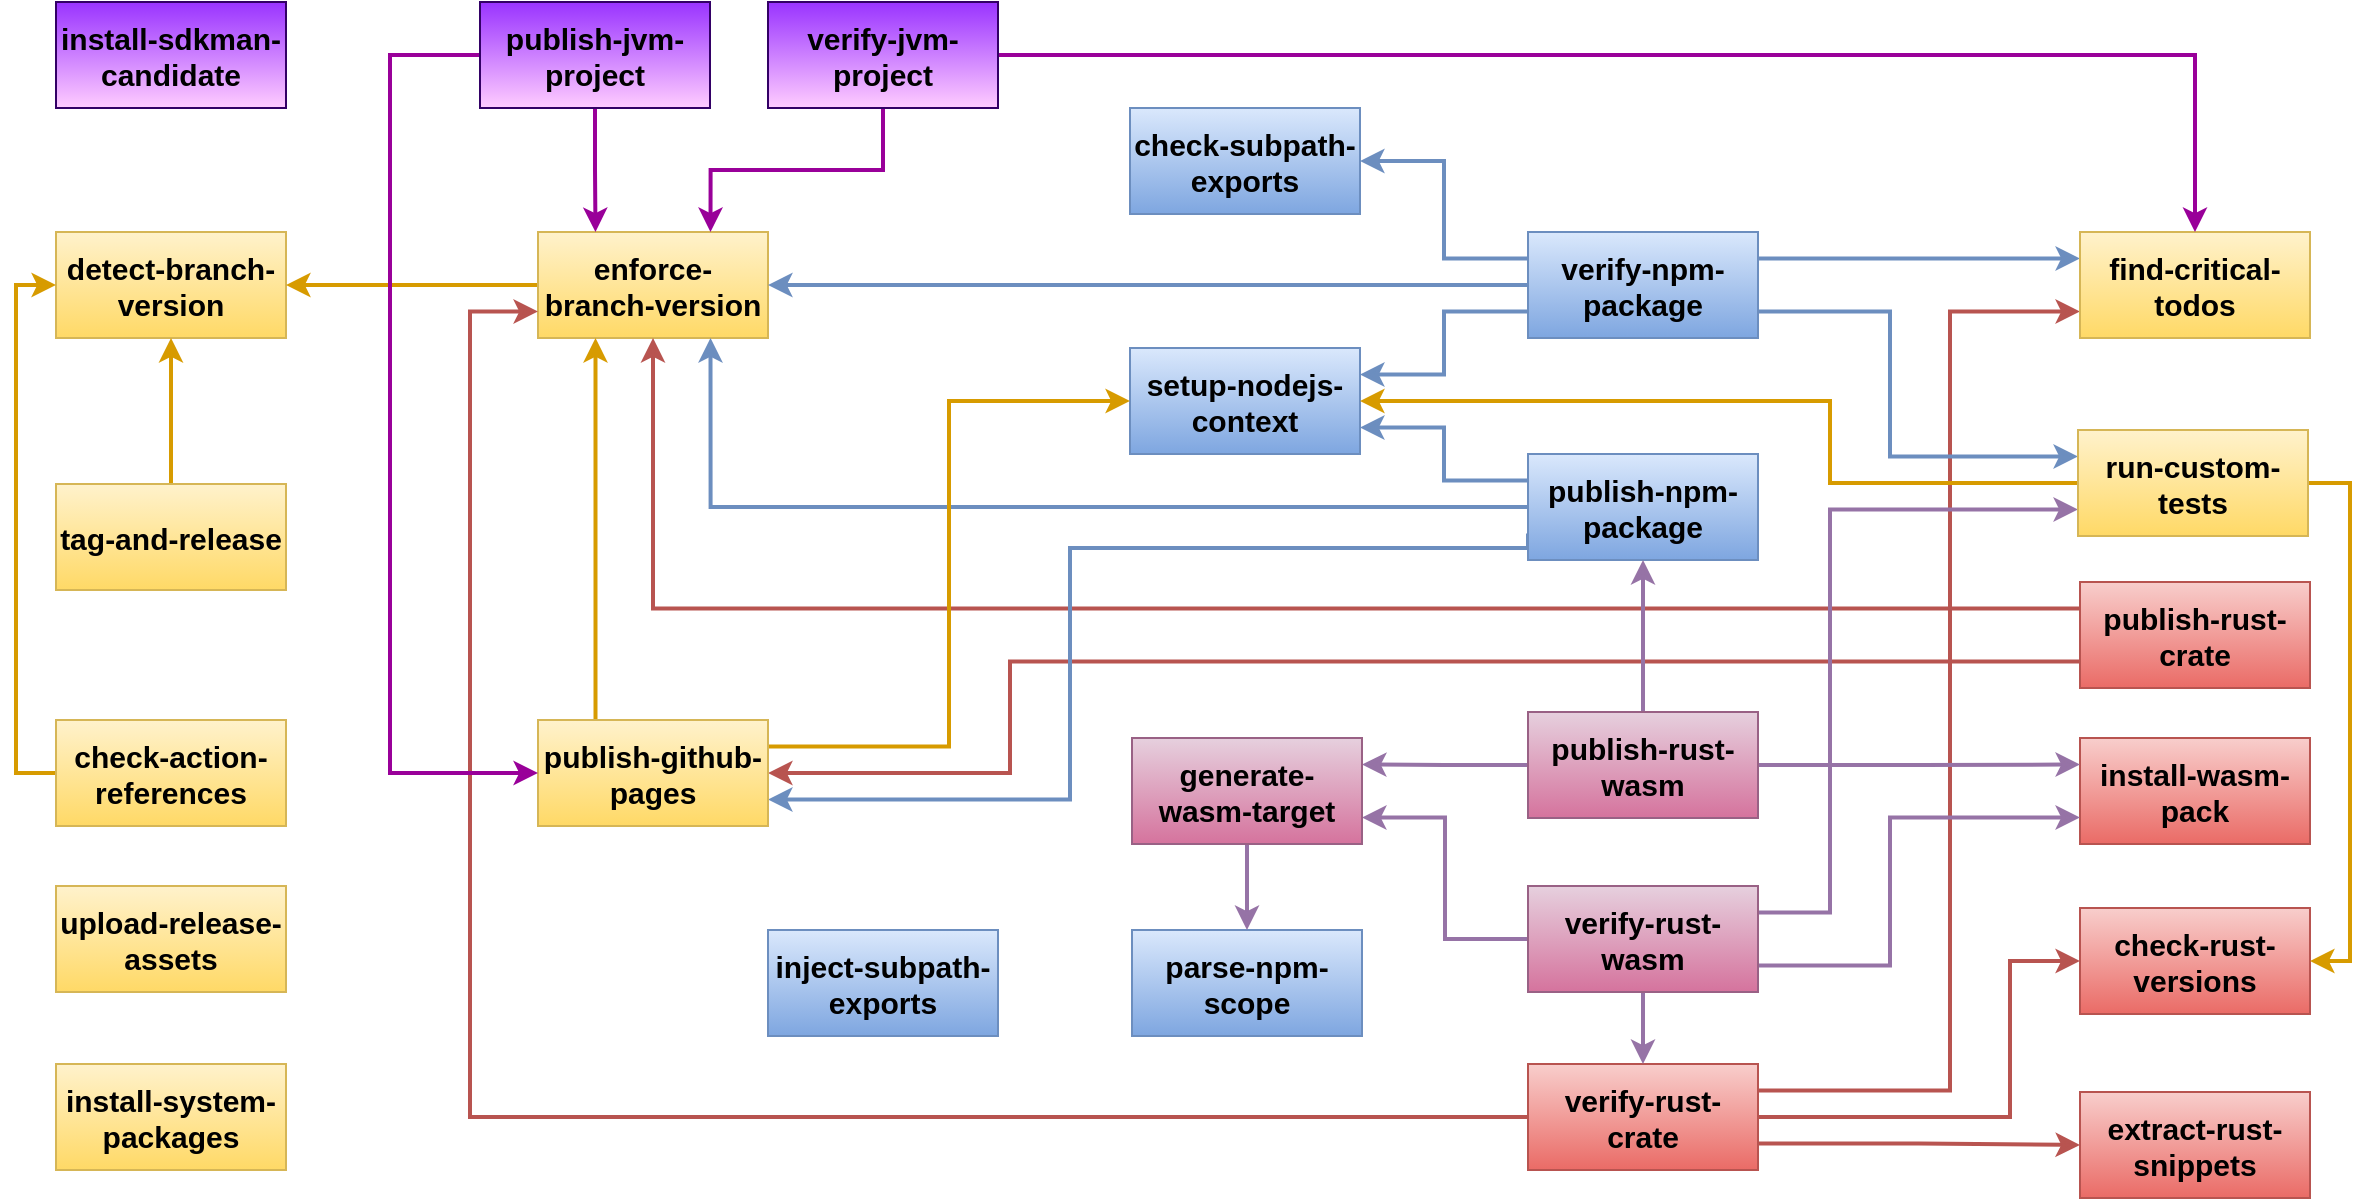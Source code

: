 <mxfile version="25.0.2">
  <diagram name="Page-1" id="WVEFT4MKlsdd_JEsjKgG">
    <mxGraphModel dx="1420" dy="801" grid="1" gridSize="10" guides="1" tooltips="1" connect="1" arrows="1" fold="1" page="1" pageScale="1" pageWidth="1280" pageHeight="640" math="0" shadow="0">
      <root>
        <mxCell id="0" />
        <mxCell id="1" parent="0" />
        <mxCell id="5F_uEz6Y_uifgk78bL69-2" value="&lt;font color=&quot;#000000&quot;&gt;install-wasm-pack&lt;/font&gt;" style="rounded=0;whiteSpace=wrap;html=1;fillColor=#f8cecc;gradientColor=#ea6b66;strokeColor=#b85450;fontSize=15;fontStyle=1" parent="1" vertex="1">
          <mxGeometry x="1088" y="390" width="115" height="53" as="geometry" />
        </mxCell>
        <mxCell id="5F_uEz6Y_uifgk78bL69-3" value="&lt;font color=&quot;#000000&quot;&gt;check-rust-versions&lt;/font&gt;" style="rounded=0;whiteSpace=wrap;html=1;fillColor=#f8cecc;gradientColor=#ea6b66;strokeColor=#b85450;fontSize=15;fontStyle=1" parent="1" vertex="1">
          <mxGeometry x="1088" y="475" width="115" height="53" as="geometry" />
        </mxCell>
        <mxCell id="5F_uEz6Y_uifgk78bL69-4" value="&lt;font color=&quot;#000000&quot;&gt;detect-branch-version&lt;/font&gt;" style="rounded=0;whiteSpace=wrap;html=1;fillColor=#fff2cc;gradientColor=#ffd966;strokeColor=#d6b656;fontSize=15;fontStyle=1" parent="1" vertex="1">
          <mxGeometry x="76" y="137" width="115" height="53" as="geometry" />
        </mxCell>
        <mxCell id="a6QC8FRM8AmWY3ovsu5E-1" style="edgeStyle=orthogonalEdgeStyle;rounded=0;orthogonalLoop=1;jettySize=auto;html=1;exitX=0;exitY=0.5;exitDx=0;exitDy=0;entryX=1;entryY=0.5;entryDx=0;entryDy=0;strokeColor=#D79B00;strokeWidth=2;" parent="1" source="5F_uEz6Y_uifgk78bL69-5" target="5F_uEz6Y_uifgk78bL69-4" edge="1">
          <mxGeometry relative="1" as="geometry" />
        </mxCell>
        <mxCell id="5F_uEz6Y_uifgk78bL69-5" value="&lt;font color=&quot;#000000&quot;&gt;enforce-branch-version&lt;/font&gt;" style="rounded=0;whiteSpace=wrap;html=1;fillColor=#fff2cc;gradientColor=#ffd966;strokeColor=#d6b656;fontSize=15;fontStyle=1" parent="1" vertex="1">
          <mxGeometry x="317" y="137" width="115" height="53" as="geometry" />
        </mxCell>
        <mxCell id="R0RN9PVhyACfvfY2AZyn-1" style="edgeStyle=orthogonalEdgeStyle;rounded=0;orthogonalLoop=1;jettySize=auto;html=1;exitX=0.5;exitY=0;exitDx=0;exitDy=0;entryX=0.5;entryY=1;entryDx=0;entryDy=0;fillColor=#ffcd28;gradientColor=#ffa500;strokeColor=#d79b00;strokeWidth=2;" parent="1" source="5F_uEz6Y_uifgk78bL69-8" target="5F_uEz6Y_uifgk78bL69-4" edge="1">
          <mxGeometry relative="1" as="geometry" />
        </mxCell>
        <mxCell id="5F_uEz6Y_uifgk78bL69-8" value="&lt;font color=&quot;#000000&quot;&gt;tag-and-release&lt;/font&gt;" style="rounded=0;whiteSpace=wrap;html=1;fillColor=#fff2cc;gradientColor=#ffd966;strokeColor=#d6b656;fontSize=15;fontStyle=1" parent="1" vertex="1">
          <mxGeometry x="76" y="263" width="115" height="53" as="geometry" />
        </mxCell>
        <mxCell id="dx_RJlRm_CpA8sqadSIW-3" style="edgeStyle=orthogonalEdgeStyle;rounded=0;orthogonalLoop=1;jettySize=auto;html=1;exitX=1;exitY=0.75;exitDx=0;exitDy=0;entryX=0;entryY=0.5;entryDx=0;entryDy=0;fillColor=#f8cecc;gradientColor=#ea6b66;strokeColor=#b85450;strokeWidth=2;" parent="1" source="5F_uEz6Y_uifgk78bL69-10" target="V_-eHLgGtdioPDiCoV3Y-1" edge="1">
          <mxGeometry relative="1" as="geometry" />
        </mxCell>
        <mxCell id="dx_RJlRm_CpA8sqadSIW-5" style="edgeStyle=orthogonalEdgeStyle;rounded=0;orthogonalLoop=1;jettySize=auto;html=1;exitX=1;exitY=0.25;exitDx=0;exitDy=0;entryX=0;entryY=0.75;entryDx=0;entryDy=0;fillColor=#f8cecc;gradientColor=#ea6b66;strokeColor=#b85450;strokeWidth=2;" parent="1" source="5F_uEz6Y_uifgk78bL69-10" target="-g0peTl4rt_80_YKgBvN-1" edge="1">
          <mxGeometry relative="1" as="geometry">
            <Array as="points">
              <mxPoint x="1023" y="566" />
              <mxPoint x="1023" y="177" />
            </Array>
          </mxGeometry>
        </mxCell>
        <mxCell id="dx_RJlRm_CpA8sqadSIW-6" style="edgeStyle=orthogonalEdgeStyle;rounded=0;orthogonalLoop=1;jettySize=auto;html=1;exitX=1;exitY=0.5;exitDx=0;exitDy=0;entryX=0;entryY=0.5;entryDx=0;entryDy=0;fillColor=#f8cecc;gradientColor=#ea6b66;strokeColor=#b85450;strokeWidth=2;" parent="1" source="5F_uEz6Y_uifgk78bL69-10" target="5F_uEz6Y_uifgk78bL69-3" edge="1">
          <mxGeometry relative="1" as="geometry">
            <Array as="points">
              <mxPoint x="1053" y="580" />
              <mxPoint x="1053" y="502" />
            </Array>
          </mxGeometry>
        </mxCell>
        <mxCell id="dx_RJlRm_CpA8sqadSIW-7" style="edgeStyle=orthogonalEdgeStyle;rounded=0;orthogonalLoop=1;jettySize=auto;html=1;exitX=0;exitY=0.5;exitDx=0;exitDy=0;entryX=0;entryY=0.75;entryDx=0;entryDy=0;fillColor=#f8cecc;gradientColor=#ea6b66;strokeColor=#b85450;strokeWidth=2;" parent="1" source="5F_uEz6Y_uifgk78bL69-10" target="5F_uEz6Y_uifgk78bL69-5" edge="1">
          <mxGeometry relative="1" as="geometry">
            <Array as="points">
              <mxPoint x="283" y="580" />
              <mxPoint x="283" y="177" />
            </Array>
          </mxGeometry>
        </mxCell>
        <mxCell id="5F_uEz6Y_uifgk78bL69-10" value="&lt;font&gt;&lt;span style=&quot;color: rgb(0, 0, 0);&quot;&gt;verify&lt;/span&gt;&lt;font color=&quot;#000000&quot;&gt;-rust-crate&lt;/font&gt;&lt;/font&gt;" style="rounded=0;whiteSpace=wrap;html=1;fillColor=#f8cecc;gradientColor=#ea6b66;strokeColor=#b85450;fontSize=15;fontStyle=1" parent="1" vertex="1">
          <mxGeometry x="812" y="553" width="115" height="53" as="geometry" />
        </mxCell>
        <mxCell id="3XO_MdoqbebSjalQx-rx-4" style="edgeStyle=orthogonalEdgeStyle;rounded=0;orthogonalLoop=1;jettySize=auto;html=1;exitX=0;exitY=0.75;exitDx=0;exitDy=0;fillColor=#f8cecc;gradientColor=#ea6b66;strokeColor=#b85450;entryX=1;entryY=0.5;entryDx=0;entryDy=0;strokeWidth=2;" parent="1" source="5F_uEz6Y_uifgk78bL69-13" target="zN0u8qD7GRG8sksmnXtg-4" edge="1">
          <mxGeometry relative="1" as="geometry">
            <mxPoint x="403" y="423" as="targetPoint" />
            <Array as="points">
              <mxPoint x="553" y="352" />
              <mxPoint x="553" y="408" />
            </Array>
          </mxGeometry>
        </mxCell>
        <mxCell id="QD4Ny_D2l933doFP6hPs-7" style="edgeStyle=orthogonalEdgeStyle;rounded=0;orthogonalLoop=1;jettySize=auto;html=1;entryX=0.5;entryY=1;entryDx=0;entryDy=0;exitX=0;exitY=0.25;exitDx=0;exitDy=0;fillColor=#f8cecc;strokeColor=#b85450;gradientColor=#ea6b66;strokeWidth=2;" parent="1" source="5F_uEz6Y_uifgk78bL69-13" target="5F_uEz6Y_uifgk78bL69-5" edge="1">
          <mxGeometry relative="1" as="geometry">
            <mxPoint x="1023" y="293" as="sourcePoint" />
          </mxGeometry>
        </mxCell>
        <mxCell id="5F_uEz6Y_uifgk78bL69-13" value="&lt;font color=&quot;#000000&quot;&gt;publish-rust-crate&lt;/font&gt;" style="rounded=0;whiteSpace=wrap;html=1;fillColor=#f8cecc;gradientColor=#ea6b66;strokeColor=#b85450;fontSize=15;fontStyle=1" parent="1" vertex="1">
          <mxGeometry x="1088" y="312" width="115" height="53" as="geometry" />
        </mxCell>
        <mxCell id="-AZoPFNOOsIVRlhCm3I_-2" style="edgeStyle=orthogonalEdgeStyle;rounded=0;orthogonalLoop=1;jettySize=auto;html=1;exitX=0;exitY=0.5;exitDx=0;exitDy=0;entryX=1;entryY=0.5;entryDx=0;entryDy=0;fillColor=#dae8fc;gradientColor=#7ea6e0;strokeColor=#6c8ebf;strokeWidth=2;" parent="1" source="5F_uEz6Y_uifgk78bL69-14" target="5F_uEz6Y_uifgk78bL69-5" edge="1">
          <mxGeometry relative="1" as="geometry" />
        </mxCell>
        <mxCell id="UHnSHOiMX1kK034ZznIQ-5" style="edgeStyle=orthogonalEdgeStyle;rounded=0;orthogonalLoop=1;jettySize=auto;html=1;exitX=0;exitY=0.25;exitDx=0;exitDy=0;entryX=1;entryY=0.5;entryDx=0;entryDy=0;fillColor=#dae8fc;gradientColor=#7ea6e0;strokeColor=#6c8ebf;strokeWidth=2;" parent="1" source="5F_uEz6Y_uifgk78bL69-14" target="UHnSHOiMX1kK034ZznIQ-4" edge="1">
          <mxGeometry relative="1" as="geometry" />
        </mxCell>
        <mxCell id="zN0u8qD7GRG8sksmnXtg-2" style="edgeStyle=orthogonalEdgeStyle;rounded=0;orthogonalLoop=1;jettySize=auto;html=1;exitX=0;exitY=0.75;exitDx=0;exitDy=0;entryX=1;entryY=0.25;entryDx=0;entryDy=0;fillColor=#dae8fc;gradientColor=#7ea6e0;strokeColor=#6c8ebf;strokeWidth=2;" parent="1" source="5F_uEz6Y_uifgk78bL69-14" target="zN0u8qD7GRG8sksmnXtg-1" edge="1">
          <mxGeometry relative="1" as="geometry" />
        </mxCell>
        <mxCell id="PkC4jkPcimBgI14Sbuu8-2" style="edgeStyle=orthogonalEdgeStyle;rounded=0;orthogonalLoop=1;jettySize=auto;html=1;exitX=1;exitY=0.25;exitDx=0;exitDy=0;entryX=0;entryY=0.25;entryDx=0;entryDy=0;fillColor=#dae8fc;gradientColor=#7ea6e0;strokeColor=#6c8ebf;strokeWidth=2;" parent="1" source="5F_uEz6Y_uifgk78bL69-14" target="-g0peTl4rt_80_YKgBvN-1" edge="1">
          <mxGeometry relative="1" as="geometry" />
        </mxCell>
        <mxCell id="PkC4jkPcimBgI14Sbuu8-3" style="edgeStyle=orthogonalEdgeStyle;rounded=0;orthogonalLoop=1;jettySize=auto;html=1;exitX=1;exitY=0.75;exitDx=0;exitDy=0;entryX=0;entryY=0.25;entryDx=0;entryDy=0;fillColor=#dae8fc;gradientColor=#7ea6e0;strokeColor=#6c8ebf;strokeWidth=2;" parent="1" source="5F_uEz6Y_uifgk78bL69-14" target="PkC4jkPcimBgI14Sbuu8-1" edge="1">
          <mxGeometry relative="1" as="geometry">
            <Array as="points">
              <mxPoint x="993" y="177" />
              <mxPoint x="993" y="249" />
            </Array>
          </mxGeometry>
        </mxCell>
        <mxCell id="5F_uEz6Y_uifgk78bL69-14" value="&lt;span style=&quot;color: rgb(0, 0, 0);&quot;&gt;verify&lt;/span&gt;&lt;font color=&quot;#000000&quot;&gt;-npm-package&lt;/font&gt;" style="rounded=0;whiteSpace=wrap;html=1;fillColor=#dae8fc;gradientColor=#7ea6e0;strokeColor=#6c8ebf;fontSize=15;fontStyle=1" parent="1" vertex="1">
          <mxGeometry x="812" y="137" width="115" height="53" as="geometry" />
        </mxCell>
        <mxCell id="zN0u8qD7GRG8sksmnXtg-3" style="edgeStyle=orthogonalEdgeStyle;rounded=0;orthogonalLoop=1;jettySize=auto;html=1;exitX=0;exitY=0.25;exitDx=0;exitDy=0;entryX=1;entryY=0.75;entryDx=0;entryDy=0;fillColor=#dae8fc;gradientColor=#7ea6e0;strokeColor=#6c8ebf;strokeWidth=2;" parent="1" source="5F_uEz6Y_uifgk78bL69-16" target="zN0u8qD7GRG8sksmnXtg-1" edge="1">
          <mxGeometry relative="1" as="geometry" />
        </mxCell>
        <mxCell id="3XO_MdoqbebSjalQx-rx-1" style="edgeStyle=orthogonalEdgeStyle;rounded=0;orthogonalLoop=1;jettySize=auto;html=1;exitX=0;exitY=0.75;exitDx=0;exitDy=0;fillColor=#dae8fc;gradientColor=#7ea6e0;strokeColor=#6c8ebf;entryX=1;entryY=0.75;entryDx=0;entryDy=0;strokeWidth=2;" parent="1" source="5F_uEz6Y_uifgk78bL69-16" target="zN0u8qD7GRG8sksmnXtg-4" edge="1">
          <mxGeometry relative="1" as="geometry">
            <mxPoint x="423" y="475" as="targetPoint" />
            <Array as="points">
              <mxPoint x="583" y="295" />
              <mxPoint x="583" y="421" />
            </Array>
          </mxGeometry>
        </mxCell>
        <mxCell id="CSM3Zalp9nPTYfsO172_-2" style="edgeStyle=orthogonalEdgeStyle;rounded=0;orthogonalLoop=1;jettySize=auto;html=1;entryX=0.75;entryY=1;entryDx=0;entryDy=0;exitX=0;exitY=0.5;exitDx=0;exitDy=0;fillColor=#dae8fc;gradientColor=#7ea6e0;strokeColor=#6c8ebf;strokeWidth=2;" parent="1" source="5F_uEz6Y_uifgk78bL69-16" target="5F_uEz6Y_uifgk78bL69-5" edge="1">
          <mxGeometry relative="1" as="geometry">
            <mxPoint x="653" y="283" as="sourcePoint" />
          </mxGeometry>
        </mxCell>
        <mxCell id="5F_uEz6Y_uifgk78bL69-16" value="&lt;font color=&quot;#000000&quot;&gt;publish-npm-package&lt;/font&gt;" style="rounded=0;whiteSpace=wrap;html=1;fillColor=#dae8fc;gradientColor=#7ea6e0;strokeColor=#6c8ebf;fontSize=15;fontStyle=1" parent="1" vertex="1">
          <mxGeometry x="812" y="248" width="115" height="53" as="geometry" />
        </mxCell>
        <mxCell id="xONDt2tRpeTbLGQEQaBS-13" style="edgeStyle=orthogonalEdgeStyle;rounded=0;orthogonalLoop=1;jettySize=auto;html=1;exitX=0.5;exitY=1;exitDx=0;exitDy=0;entryX=0.5;entryY=0;entryDx=0;entryDy=0;fillColor=#e1d5e7;strokeColor=#9673a6;strokeWidth=2;" parent="1" source="S0Hg6-S1WZmBayF-FOZm-1" target="5F_uEz6Y_uifgk78bL69-10" edge="1">
          <mxGeometry relative="1" as="geometry" />
        </mxCell>
        <mxCell id="S7qZsbOynI-plU8JFAJH-1" style="edgeStyle=orthogonalEdgeStyle;rounded=0;orthogonalLoop=1;jettySize=auto;html=1;exitX=1;exitY=0.75;exitDx=0;exitDy=0;entryX=0;entryY=0.75;entryDx=0;entryDy=0;fillColor=#e1d5e7;strokeColor=#9673a6;strokeWidth=2;" parent="1" source="S0Hg6-S1WZmBayF-FOZm-1" target="5F_uEz6Y_uifgk78bL69-2" edge="1">
          <mxGeometry relative="1" as="geometry">
            <Array as="points">
              <mxPoint x="993" y="504" />
              <mxPoint x="993" y="430" />
            </Array>
          </mxGeometry>
        </mxCell>
        <mxCell id="dx_RJlRm_CpA8sqadSIW-8" style="edgeStyle=orthogonalEdgeStyle;rounded=0;orthogonalLoop=1;jettySize=auto;html=1;exitX=1;exitY=0.25;exitDx=0;exitDy=0;entryX=0;entryY=0.75;entryDx=0;entryDy=0;fillColor=#e1d5e7;strokeColor=#9673a6;strokeWidth=2;" parent="1" source="S0Hg6-S1WZmBayF-FOZm-1" target="PkC4jkPcimBgI14Sbuu8-1" edge="1">
          <mxGeometry relative="1" as="geometry">
            <Array as="points">
              <mxPoint x="963" y="477" />
              <mxPoint x="963" y="276" />
            </Array>
          </mxGeometry>
        </mxCell>
        <mxCell id="J-8krSms4Z0H5SgSfNQl-3" style="edgeStyle=orthogonalEdgeStyle;rounded=0;orthogonalLoop=1;jettySize=auto;html=1;exitX=0;exitY=0.5;exitDx=0;exitDy=0;entryX=1;entryY=0.75;entryDx=0;entryDy=0;strokeColor=#9673A6;strokeWidth=2;" parent="1" source="S0Hg6-S1WZmBayF-FOZm-1" target="J-8krSms4Z0H5SgSfNQl-1" edge="1">
          <mxGeometry relative="1" as="geometry" />
        </mxCell>
        <mxCell id="S0Hg6-S1WZmBayF-FOZm-1" value="&lt;font color=&quot;#000000&quot;&gt;verify-rust-wasm&lt;/font&gt;" style="rounded=0;whiteSpace=wrap;html=1;fillColor=#e6d0de;strokeColor=#996185;gradientColor=#d5739d;fontSize=15;fontStyle=1" parent="1" vertex="1">
          <mxGeometry x="812" y="464" width="115" height="53" as="geometry" />
        </mxCell>
        <mxCell id="QD4Ny_D2l933doFP6hPs-2" style="edgeStyle=orthogonalEdgeStyle;rounded=0;orthogonalLoop=1;jettySize=auto;html=1;exitX=0;exitY=0.5;exitDx=0;exitDy=0;entryX=0;entryY=0.5;entryDx=0;entryDy=0;fillColor=#ffcd28;gradientColor=#ffa500;strokeColor=#d79b00;strokeWidth=2;" parent="1" source="JbcmaUnZiUW12ubG6OzJ-1" target="5F_uEz6Y_uifgk78bL69-4" edge="1">
          <mxGeometry relative="1" as="geometry" />
        </mxCell>
        <mxCell id="JbcmaUnZiUW12ubG6OzJ-1" value="&lt;font color=&quot;#000000&quot;&gt;check-action-references&lt;/font&gt;" style="rounded=0;whiteSpace=wrap;html=1;fillColor=#fff2cc;strokeColor=#d6b656;fontSize=15;gradientColor=#ffd966;fontStyle=1" parent="1" vertex="1">
          <mxGeometry x="76" y="381" width="115" height="53" as="geometry" />
        </mxCell>
        <mxCell id="27VhhjaNEkj5jJPGuZWT-2" style="edgeStyle=orthogonalEdgeStyle;rounded=0;orthogonalLoop=1;jettySize=auto;html=1;exitX=0.5;exitY=0;exitDx=0;exitDy=0;entryX=0.5;entryY=1;entryDx=0;entryDy=0;fontSize=17;fillColor=#e1d5e7;strokeColor=#9673a6;strokeWidth=2;" parent="1" source="27VhhjaNEkj5jJPGuZWT-1" target="5F_uEz6Y_uifgk78bL69-16" edge="1">
          <mxGeometry relative="1" as="geometry" />
        </mxCell>
        <mxCell id="27VhhjaNEkj5jJPGuZWT-4" style="edgeStyle=orthogonalEdgeStyle;rounded=0;orthogonalLoop=1;jettySize=auto;html=1;exitX=1;exitY=0.5;exitDx=0;exitDy=0;entryX=0;entryY=0.25;entryDx=0;entryDy=0;fillColor=#e1d5e7;strokeColor=#9673a6;strokeWidth=2;" parent="1" source="27VhhjaNEkj5jJPGuZWT-1" target="5F_uEz6Y_uifgk78bL69-2" edge="1">
          <mxGeometry relative="1" as="geometry" />
        </mxCell>
        <mxCell id="J-8krSms4Z0H5SgSfNQl-2" style="edgeStyle=orthogonalEdgeStyle;rounded=0;orthogonalLoop=1;jettySize=auto;html=1;exitX=0;exitY=0.5;exitDx=0;exitDy=0;entryX=1;entryY=0.25;entryDx=0;entryDy=0;strokeColor=#9673A6;strokeWidth=2;" parent="1" source="27VhhjaNEkj5jJPGuZWT-1" target="J-8krSms4Z0H5SgSfNQl-1" edge="1">
          <mxGeometry relative="1" as="geometry" />
        </mxCell>
        <mxCell id="27VhhjaNEkj5jJPGuZWT-1" value="&lt;font color=&quot;#000000&quot;&gt;publish-rust-wasm&lt;/font&gt;" style="rounded=0;whiteSpace=wrap;html=1;fillColor=#e6d0de;strokeColor=#996185;gradientColor=#d5739d;fontSize=15;fontStyle=1" parent="1" vertex="1">
          <mxGeometry x="812" y="377" width="115" height="53" as="geometry" />
        </mxCell>
        <mxCell id="-g0peTl4rt_80_YKgBvN-1" value="&lt;font color=&quot;#000000&quot;&gt;find-critical-todos&lt;/font&gt;" style="rounded=0;whiteSpace=wrap;html=1;fillColor=#fff2cc;gradientColor=#ffd966;strokeColor=#d6b656;fontSize=15;fontStyle=1" parent="1" vertex="1">
          <mxGeometry x="1088" y="137" width="115" height="53" as="geometry" />
        </mxCell>
        <mxCell id="V_-eHLgGtdioPDiCoV3Y-1" value="&lt;font color=&quot;#000000&quot;&gt;extract-rust-snippets&lt;/font&gt;" style="rounded=0;whiteSpace=wrap;html=1;fillColor=#f8cecc;gradientColor=#ea6b66;strokeColor=#b85450;fontSize=15;fontStyle=1" parent="1" vertex="1">
          <mxGeometry x="1088" y="567" width="115" height="53" as="geometry" />
        </mxCell>
        <mxCell id="R0RN9PVhyACfvfY2AZyn-4" value="&lt;font color=&quot;#000000&quot;&gt;parse-npm-scope&lt;/font&gt;" style="rounded=0;whiteSpace=wrap;html=1;fillColor=#dae8fc;gradientColor=#7ea6e0;strokeColor=#6c8ebf;fontSize=15;fontStyle=1" parent="1" vertex="1">
          <mxGeometry x="614" y="486" width="115" height="53" as="geometry" />
        </mxCell>
        <mxCell id="WGftkFezZDzaaBCJNsqa-1" value="&lt;font color=&quot;#000000&quot;&gt;install-system-packages&lt;/font&gt;" style="rounded=0;whiteSpace=wrap;html=1;fillColor=#fff2cc;gradientColor=#ffd966;strokeColor=#d6b656;fontSize=15;rotation=0;fontStyle=1" parent="1" vertex="1">
          <mxGeometry x="76" y="553" width="115" height="53" as="geometry" />
        </mxCell>
        <mxCell id="-AZoPFNOOsIVRlhCm3I_-4" value="&lt;font color=&quot;#000000&quot;&gt;inject-subpath-exports&lt;/font&gt;" style="rounded=0;whiteSpace=wrap;html=1;fillColor=#dae8fc;gradientColor=#7ea6e0;strokeColor=#6c8ebf;fontSize=15;fontStyle=1" parent="1" vertex="1">
          <mxGeometry x="432" y="486" width="115" height="53" as="geometry" />
        </mxCell>
        <mxCell id="UHnSHOiMX1kK034ZznIQ-4" value="&lt;font color=&quot;#000000&quot;&gt;check-subpath-exports&lt;/font&gt;" style="rounded=0;whiteSpace=wrap;html=1;fillColor=#dae8fc;gradientColor=#7ea6e0;strokeColor=#6c8ebf;fontSize=15;fontStyle=1" parent="1" vertex="1">
          <mxGeometry x="613" y="75" width="115" height="53" as="geometry" />
        </mxCell>
        <mxCell id="zN0u8qD7GRG8sksmnXtg-1" value="&lt;font color=&quot;#000000&quot;&gt;setup-nodejs-context&lt;/font&gt;" style="rounded=0;whiteSpace=wrap;html=1;fillColor=#dae8fc;gradientColor=#7ea6e0;strokeColor=#6c8ebf;fontSize=15;fontStyle=1" parent="1" vertex="1">
          <mxGeometry x="613" y="195" width="115" height="53" as="geometry" />
        </mxCell>
        <mxCell id="A2dQnVUlCG7bKgYiHM8N-1" style="edgeStyle=orthogonalEdgeStyle;rounded=0;orthogonalLoop=1;jettySize=auto;html=1;exitX=1;exitY=0.25;exitDx=0;exitDy=0;entryX=0;entryY=0.5;entryDx=0;entryDy=0;fillColor=#ffcd28;gradientColor=#ffa500;strokeColor=#d79b00;strokeWidth=2;" parent="1" source="zN0u8qD7GRG8sksmnXtg-4" target="zN0u8qD7GRG8sksmnXtg-1" edge="1">
          <mxGeometry relative="1" as="geometry">
            <mxPoint x="483" y="213" as="targetPoint" />
          </mxGeometry>
        </mxCell>
        <mxCell id="CSM3Zalp9nPTYfsO172_-1" style="edgeStyle=orthogonalEdgeStyle;rounded=0;orthogonalLoop=1;jettySize=auto;html=1;fillColor=#ffcd28;gradientColor=#ffa500;strokeColor=#d79b00;exitX=0.25;exitY=0;exitDx=0;exitDy=0;entryX=0.25;entryY=1;entryDx=0;entryDy=0;strokeWidth=2;" parent="1" source="zN0u8qD7GRG8sksmnXtg-4" target="5F_uEz6Y_uifgk78bL69-5" edge="1">
          <mxGeometry relative="1" as="geometry">
            <mxPoint x="393" y="353" as="sourcePoint" />
            <mxPoint x="353" y="253" as="targetPoint" />
          </mxGeometry>
        </mxCell>
        <mxCell id="zN0u8qD7GRG8sksmnXtg-4" value="&lt;font color=&quot;#000000&quot;&gt;publish-github-pages&lt;/font&gt;" style="rounded=0;whiteSpace=wrap;html=1;fillColor=#fff2cc;gradientColor=#ffd966;strokeColor=#d6b656;fontSize=15;fontStyle=1" parent="1" vertex="1">
          <mxGeometry x="317" y="381" width="115" height="53" as="geometry" />
        </mxCell>
        <mxCell id="5vGkXdz45bnbeiRqXRxk-2" style="edgeStyle=orthogonalEdgeStyle;rounded=0;orthogonalLoop=1;jettySize=auto;html=1;exitX=1;exitY=0.5;exitDx=0;exitDy=0;entryX=1;entryY=0.5;entryDx=0;entryDy=0;fillColor=#ffcd28;gradientColor=#ffa500;strokeColor=#d79b00;strokeWidth=2;" parent="1" source="PkC4jkPcimBgI14Sbuu8-1" target="5F_uEz6Y_uifgk78bL69-3" edge="1">
          <mxGeometry relative="1" as="geometry" />
        </mxCell>
        <mxCell id="3XO_MdoqbebSjalQx-rx-3" style="edgeStyle=orthogonalEdgeStyle;rounded=0;orthogonalLoop=1;jettySize=auto;html=1;exitX=0;exitY=0.5;exitDx=0;exitDy=0;entryX=1;entryY=0.5;entryDx=0;entryDy=0;fillColor=#ffcd28;gradientColor=#ffa500;strokeColor=#d79b00;strokeWidth=2;" parent="1" source="PkC4jkPcimBgI14Sbuu8-1" target="zN0u8qD7GRG8sksmnXtg-1" edge="1">
          <mxGeometry relative="1" as="geometry">
            <Array as="points">
              <mxPoint x="963" y="263" />
              <mxPoint x="963" y="222" />
            </Array>
          </mxGeometry>
        </mxCell>
        <mxCell id="PkC4jkPcimBgI14Sbuu8-1" value="&lt;font color=&quot;#000000&quot;&gt;run-custom-tests&lt;/font&gt;" style="rounded=0;whiteSpace=wrap;html=1;fillColor=#fff2cc;gradientColor=#ffd966;strokeColor=#d6b656;fontSize=15;rotation=0;fontStyle=1" parent="1" vertex="1">
          <mxGeometry x="1087" y="236" width="115" height="53" as="geometry" />
        </mxCell>
        <mxCell id="613Bgac3r5vAn3go_Syg-1" value="&lt;font color=&quot;#000000&quot;&gt;upload-release-assets&lt;/font&gt;" style="rounded=0;whiteSpace=wrap;html=1;fillColor=#fff2cc;gradientColor=#ffd966;strokeColor=#d6b656;fontSize=15;rotation=0;fontStyle=1" parent="1" vertex="1">
          <mxGeometry x="76" y="464" width="115" height="53" as="geometry" />
        </mxCell>
        <mxCell id="zXkJ0Y4LxZool9f-8g-g-1" style="edgeStyle=orthogonalEdgeStyle;rounded=0;orthogonalLoop=1;jettySize=auto;html=1;exitX=0.5;exitY=1;exitDx=0;exitDy=0;strokeColor=#9673A6;strokeWidth=2;" parent="1" source="J-8krSms4Z0H5SgSfNQl-1" target="R0RN9PVhyACfvfY2AZyn-4" edge="1">
          <mxGeometry relative="1" as="geometry" />
        </mxCell>
        <mxCell id="J-8krSms4Z0H5SgSfNQl-1" value="&lt;font color=&quot;#000000&quot;&gt;generate-wasm-target&lt;/font&gt;" style="rounded=0;whiteSpace=wrap;html=1;fillColor=#e6d0de;strokeColor=#996185;gradientColor=#d5739d;fontSize=15;fontStyle=1" parent="1" vertex="1">
          <mxGeometry x="614" y="390" width="115" height="53" as="geometry" />
        </mxCell>
        <mxCell id="3xh4GYerKugYhB68NsUC-2" style="edgeStyle=orthogonalEdgeStyle;rounded=0;orthogonalLoop=1;jettySize=auto;html=1;exitX=1;exitY=0.5;exitDx=0;exitDy=0;entryX=0.5;entryY=0;entryDx=0;entryDy=0;strokeWidth=2;strokeColor=#990099;" parent="1" source="96jcEhnXeJb30gQkEqWX-1" target="-g0peTl4rt_80_YKgBvN-1" edge="1">
          <mxGeometry relative="1" as="geometry" />
        </mxCell>
        <mxCell id="3xh4GYerKugYhB68NsUC-7" style="edgeStyle=orthogonalEdgeStyle;rounded=0;orthogonalLoop=1;jettySize=auto;html=1;exitX=0.5;exitY=1;exitDx=0;exitDy=0;entryX=0.75;entryY=0;entryDx=0;entryDy=0;strokeColor=#990099;strokeWidth=2;" parent="1" source="96jcEhnXeJb30gQkEqWX-1" target="5F_uEz6Y_uifgk78bL69-5" edge="1">
          <mxGeometry relative="1" as="geometry" />
        </mxCell>
        <mxCell id="96jcEhnXeJb30gQkEqWX-1" value="&lt;font color=&quot;#000000&quot;&gt;verify-jvm-project&lt;/font&gt;" style="rounded=0;whiteSpace=wrap;html=1;fillColor=#9933FF;strokeColor=#330066;fontSize=15;fontStyle=1;gradientColor=#FFCCFF;" parent="1" vertex="1">
          <mxGeometry x="432" y="22" width="115" height="53" as="geometry" />
        </mxCell>
        <mxCell id="3xh4GYerKugYhB68NsUC-6" style="edgeStyle=orthogonalEdgeStyle;rounded=0;orthogonalLoop=1;jettySize=auto;html=1;entryX=0.25;entryY=0;entryDx=0;entryDy=0;exitX=0.5;exitY=1;exitDx=0;exitDy=0;strokeColor=#990099;strokeWidth=2;" parent="1" source="96jcEhnXeJb30gQkEqWX-2" target="5F_uEz6Y_uifgk78bL69-5" edge="1">
          <mxGeometry relative="1" as="geometry" />
        </mxCell>
        <mxCell id="3xh4GYerKugYhB68NsUC-8" style="edgeStyle=orthogonalEdgeStyle;rounded=0;orthogonalLoop=1;jettySize=auto;html=1;exitX=0;exitY=0.5;exitDx=0;exitDy=0;entryX=0;entryY=0.5;entryDx=0;entryDy=0;strokeColor=#990099;strokeWidth=2;" parent="1" source="96jcEhnXeJb30gQkEqWX-2" target="zN0u8qD7GRG8sksmnXtg-4" edge="1">
          <mxGeometry relative="1" as="geometry">
            <Array as="points">
              <mxPoint x="243" y="49" />
              <mxPoint x="243" y="408" />
            </Array>
          </mxGeometry>
        </mxCell>
        <mxCell id="96jcEhnXeJb30gQkEqWX-2" value="&lt;font color=&quot;#000000&quot;&gt;publish-jvm-project&lt;/font&gt;" style="rounded=0;whiteSpace=wrap;html=1;fillColor=#9933FF;strokeColor=#330066;fontSize=15;fontStyle=1;gradientColor=#FFCCFF;" parent="1" vertex="1">
          <mxGeometry x="288" y="22" width="115" height="53" as="geometry" />
        </mxCell>
        <mxCell id="ycd7g6qsN0E9-DqHv73--1" value="&lt;font color=&quot;#000000&quot;&gt;install-sdkman-candidate&lt;/font&gt;" style="rounded=0;whiteSpace=wrap;html=1;fillColor=#9933FF;strokeColor=#330066;fontSize=15;fontStyle=1;gradientColor=#FFCCFF;" parent="1" vertex="1">
          <mxGeometry x="76" y="22" width="115" height="53" as="geometry" />
        </mxCell>
      </root>
    </mxGraphModel>
  </diagram>
</mxfile>
